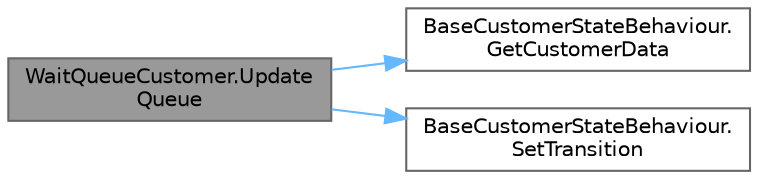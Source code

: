 digraph "WaitQueueCustomer.UpdateQueue"
{
 // LATEX_PDF_SIZE
  bgcolor="transparent";
  edge [fontname=Helvetica,fontsize=10,labelfontname=Helvetica,labelfontsize=10];
  node [fontname=Helvetica,fontsize=10,shape=box,height=0.2,width=0.4];
  rankdir="LR";
  Node1 [id="Node000001",label="WaitQueueCustomer.Update\lQueue",height=0.2,width=0.4,color="gray40", fillcolor="grey60", style="filled", fontcolor="black",tooltip=" "];
  Node1 -> Node2 [id="edge3_Node000001_Node000002",color="steelblue1",style="solid",tooltip=" "];
  Node2 [id="Node000002",label="BaseCustomerStateBehaviour.\lGetCustomerData",height=0.2,width=0.4,color="grey40", fillcolor="white", style="filled",URL="$class_base_customer_state_behaviour.html#a32567768b2bf7e9e2901117de1ec359c",tooltip="客情報が存在するかのチェック"];
  Node1 -> Node3 [id="edge4_Node000001_Node000003",color="steelblue1",style="solid",tooltip=" "];
  Node3 [id="Node000003",label="BaseCustomerStateBehaviour.\lSetTransition",height=0.2,width=0.4,color="grey40", fillcolor="white", style="filled",URL="$class_base_customer_state_behaviour.html#a811dd08072f5b967a2260cd67d17e95d",tooltip=" "];
}
